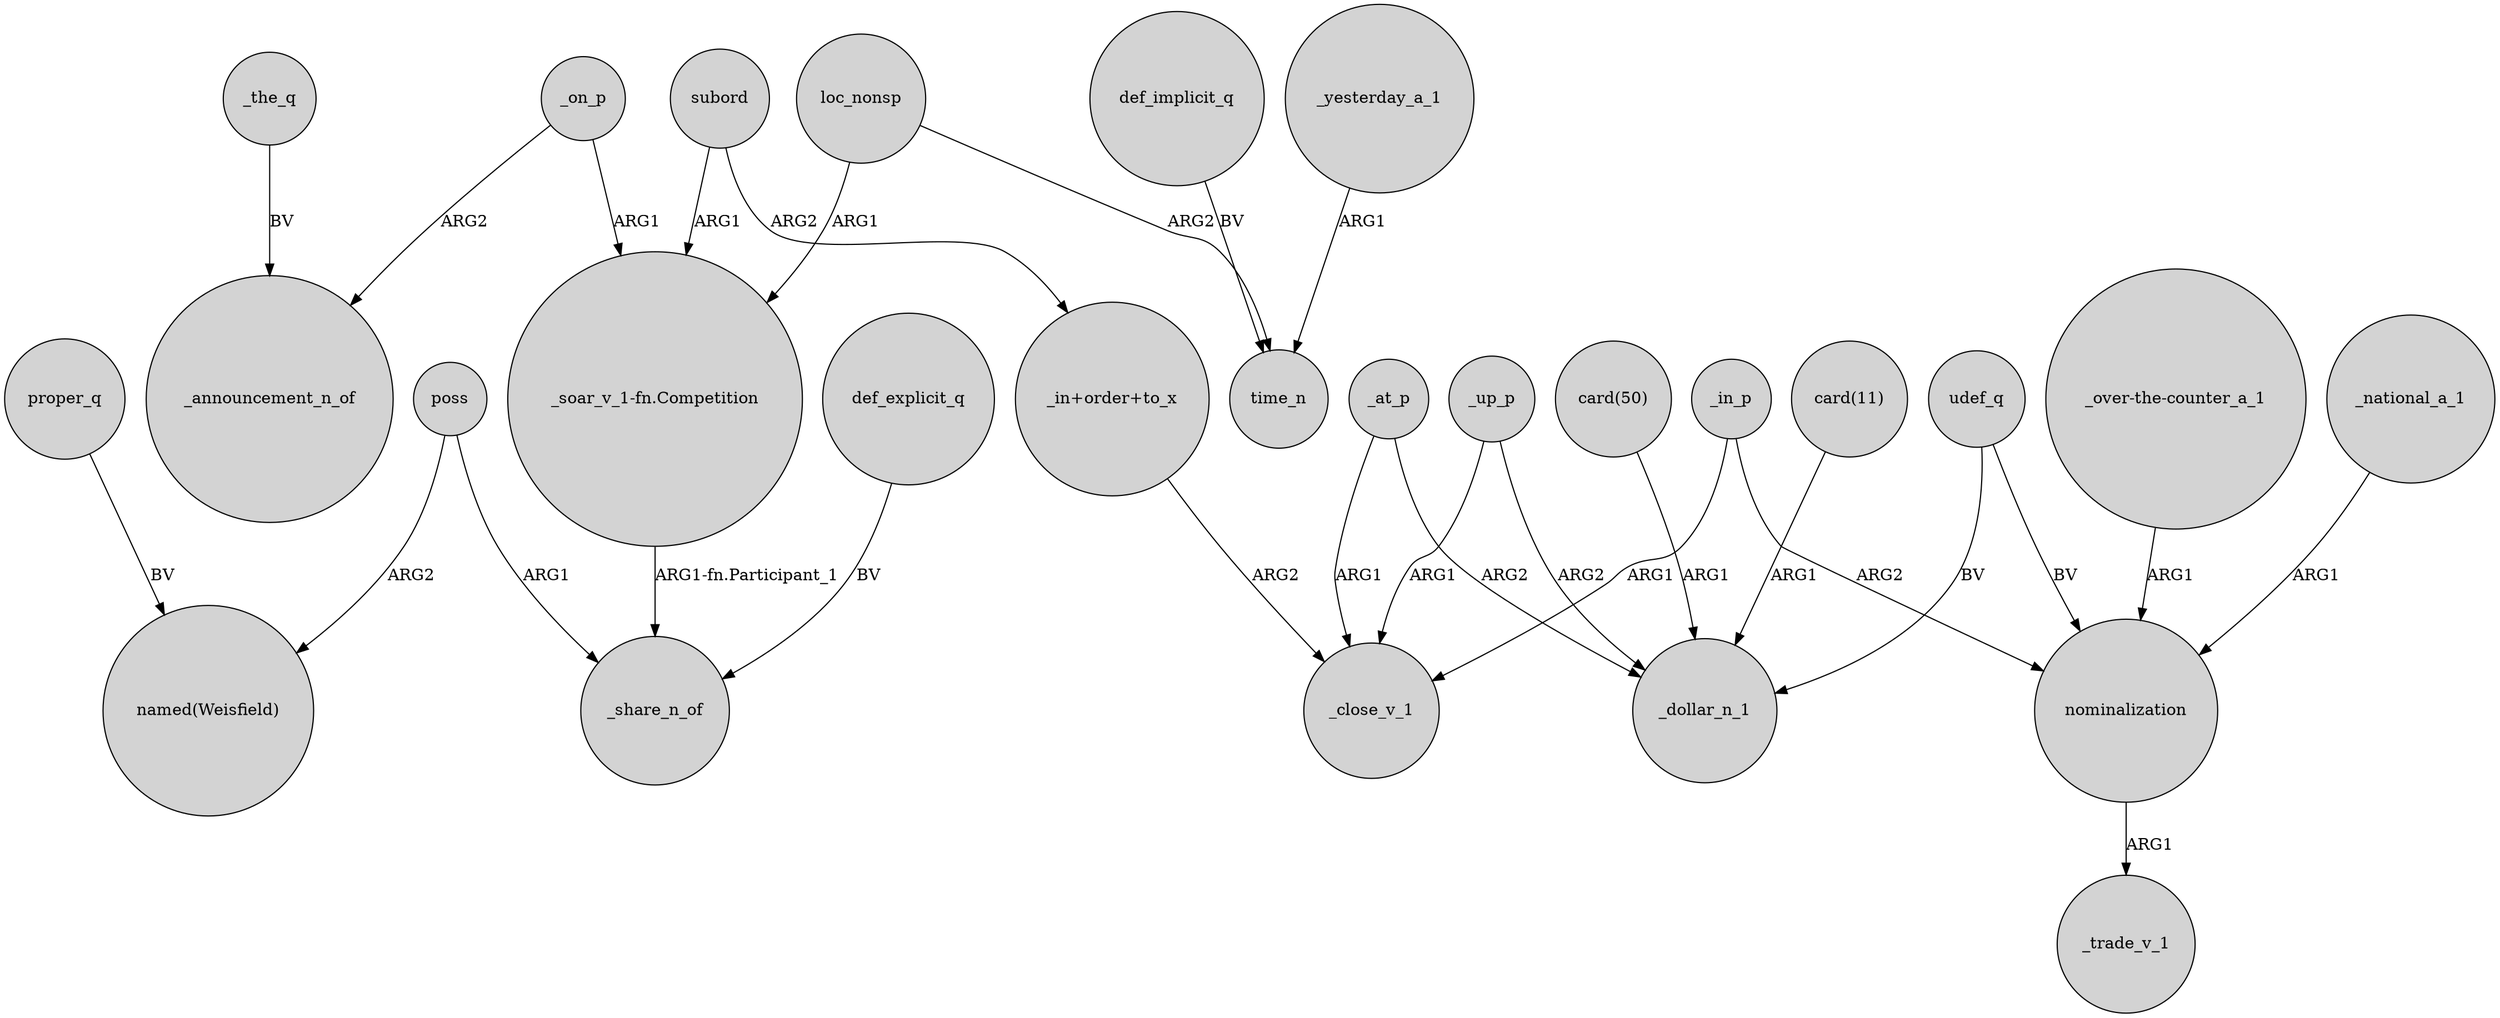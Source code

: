 digraph {
	node [shape=circle style=filled]
	subord -> "_soar_v_1-fn.Competition" [label=ARG1]
	_the_q -> _announcement_n_of [label=BV]
	_up_p -> _close_v_1 [label=ARG1]
	_at_p -> _close_v_1 [label=ARG1]
	"_over-the-counter_a_1" -> nominalization [label=ARG1]
	udef_q -> nominalization [label=BV]
	"card(50)" -> _dollar_n_1 [label=ARG1]
	def_explicit_q -> _share_n_of [label=BV]
	_yesterday_a_1 -> time_n [label=ARG1]
	_on_p -> "_soar_v_1-fn.Competition" [label=ARG1]
	poss -> "named(Weisfield)" [label=ARG2]
	"card(11)" -> _dollar_n_1 [label=ARG1]
	_up_p -> _dollar_n_1 [label=ARG2]
	loc_nonsp -> "_soar_v_1-fn.Competition" [label=ARG1]
	_at_p -> _dollar_n_1 [label=ARG2]
	proper_q -> "named(Weisfield)" [label=BV]
	poss -> _share_n_of [label=ARG1]
	_on_p -> _announcement_n_of [label=ARG2]
	subord -> "_in+order+to_x" [label=ARG2]
	udef_q -> _dollar_n_1 [label=BV]
	"_soar_v_1-fn.Competition" -> _share_n_of [label="ARG1-fn.Participant_1"]
	"_in+order+to_x" -> _close_v_1 [label=ARG2]
	loc_nonsp -> time_n [label=ARG2]
	_in_p -> _close_v_1 [label=ARG1]
	_in_p -> nominalization [label=ARG2]
	_national_a_1 -> nominalization [label=ARG1]
	def_implicit_q -> time_n [label=BV]
	nominalization -> _trade_v_1 [label=ARG1]
}
